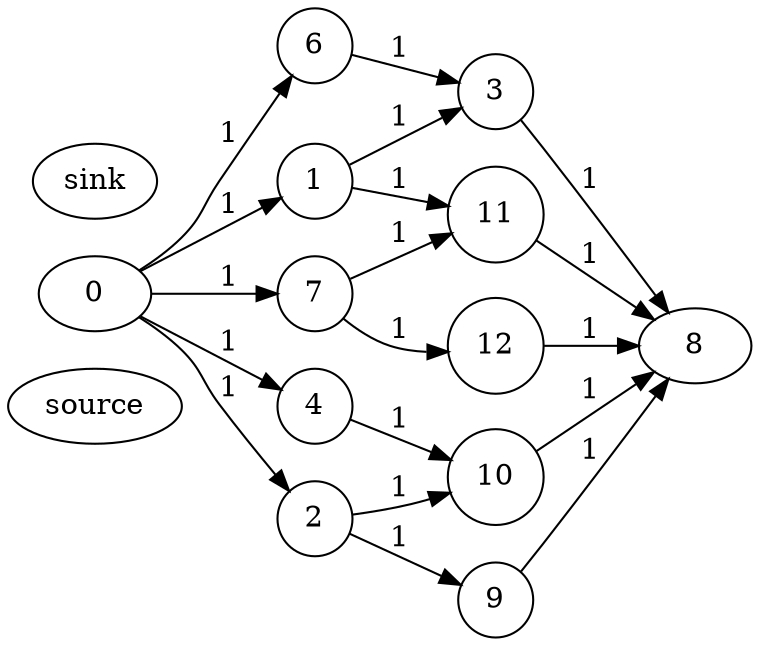 digraph result {
	rankdir=LR;
	source 0
	sink 8
	size="8,5"
	node [shape = circle];
		1 -> 3 [ label = "1" ];
		1 -> 11 [ label = "1" ];
		7 -> 11 [ label = "1" ];
		7 -> 12 [ label = "1" ];
		0 -> 6 [ label = "1" ];
		0 -> 4 [ label = "1" ];
		0 -> 7 [ label = "1" ];
		0 -> 2 [ label = "1" ];
		0 -> 1 [ label = "1" ];
		6 -> 3 [ label = "1" ];
		2 -> 10 [ label = "1" ];
		2 -> 9 [ label = "1" ];
		4 -> 10 [ label = "1" ];
		10 -> 8 [ label = "1" ];
		9 -> 8 [ label = "1" ];
		3 -> 8 [ label = "1" ];
		11 -> 8 [ label = "1" ];
		12 -> 8 [ label = "1" ];
}